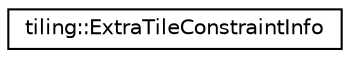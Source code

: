 digraph "Graphical Class Hierarchy"
{
 // LATEX_PDF_SIZE
  edge [fontname="Helvetica",fontsize="10",labelfontname="Helvetica",labelfontsize="10"];
  node [fontname="Helvetica",fontsize="10",shape=record];
  rankdir="LR";
  Node0 [label="tiling::ExtraTileConstraintInfo",height=0.2,width=0.4,color="black", fillcolor="white", style="filled",URL="$structtiling_1_1ExtraTileConstraintInfo.html",tooltip=" "];
}
